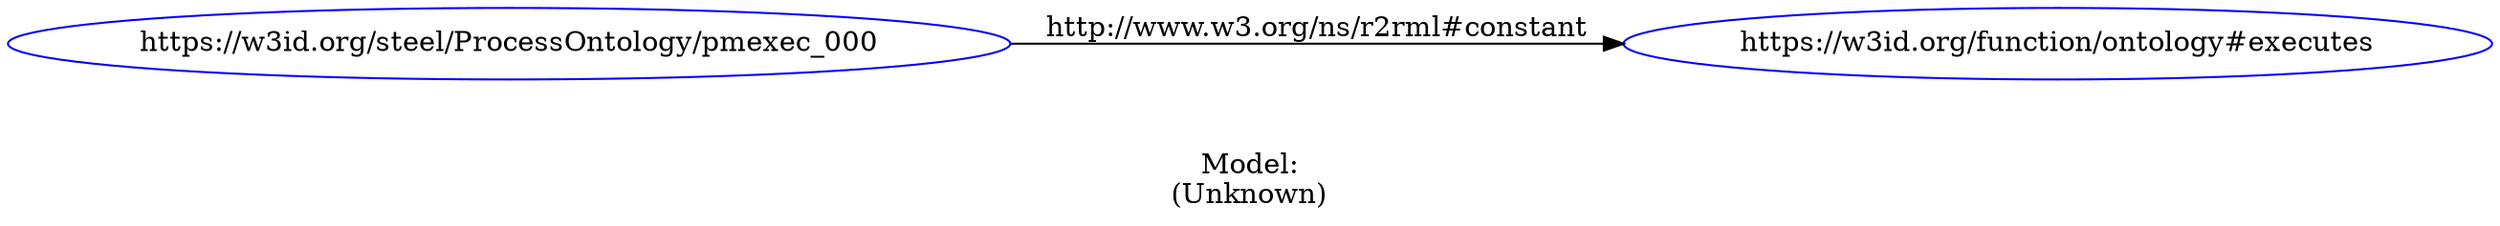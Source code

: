 digraph {
	rankdir = LR;
	charset="utf-8";

	"Rhttps://w3id.org/steel/ProcessOntology/pmexec_000" -> "Rhttps://w3id.org/function/ontology#executes" [ label="http://www.w3.org/ns/r2rml#constant" ];

	// Resources
	"Rhttps://w3id.org/steel/ProcessOntology/pmexec_000" [ label="https://w3id.org/steel/ProcessOntology/pmexec_000", shape = ellipse, color = blue ];
	"Rhttps://w3id.org/function/ontology#executes" [ label="https://w3id.org/function/ontology#executes", shape = ellipse, color = blue ];

	// Anonymous nodes

	// Literals

	label="\n\nModel:\n(Unknown)";
}
